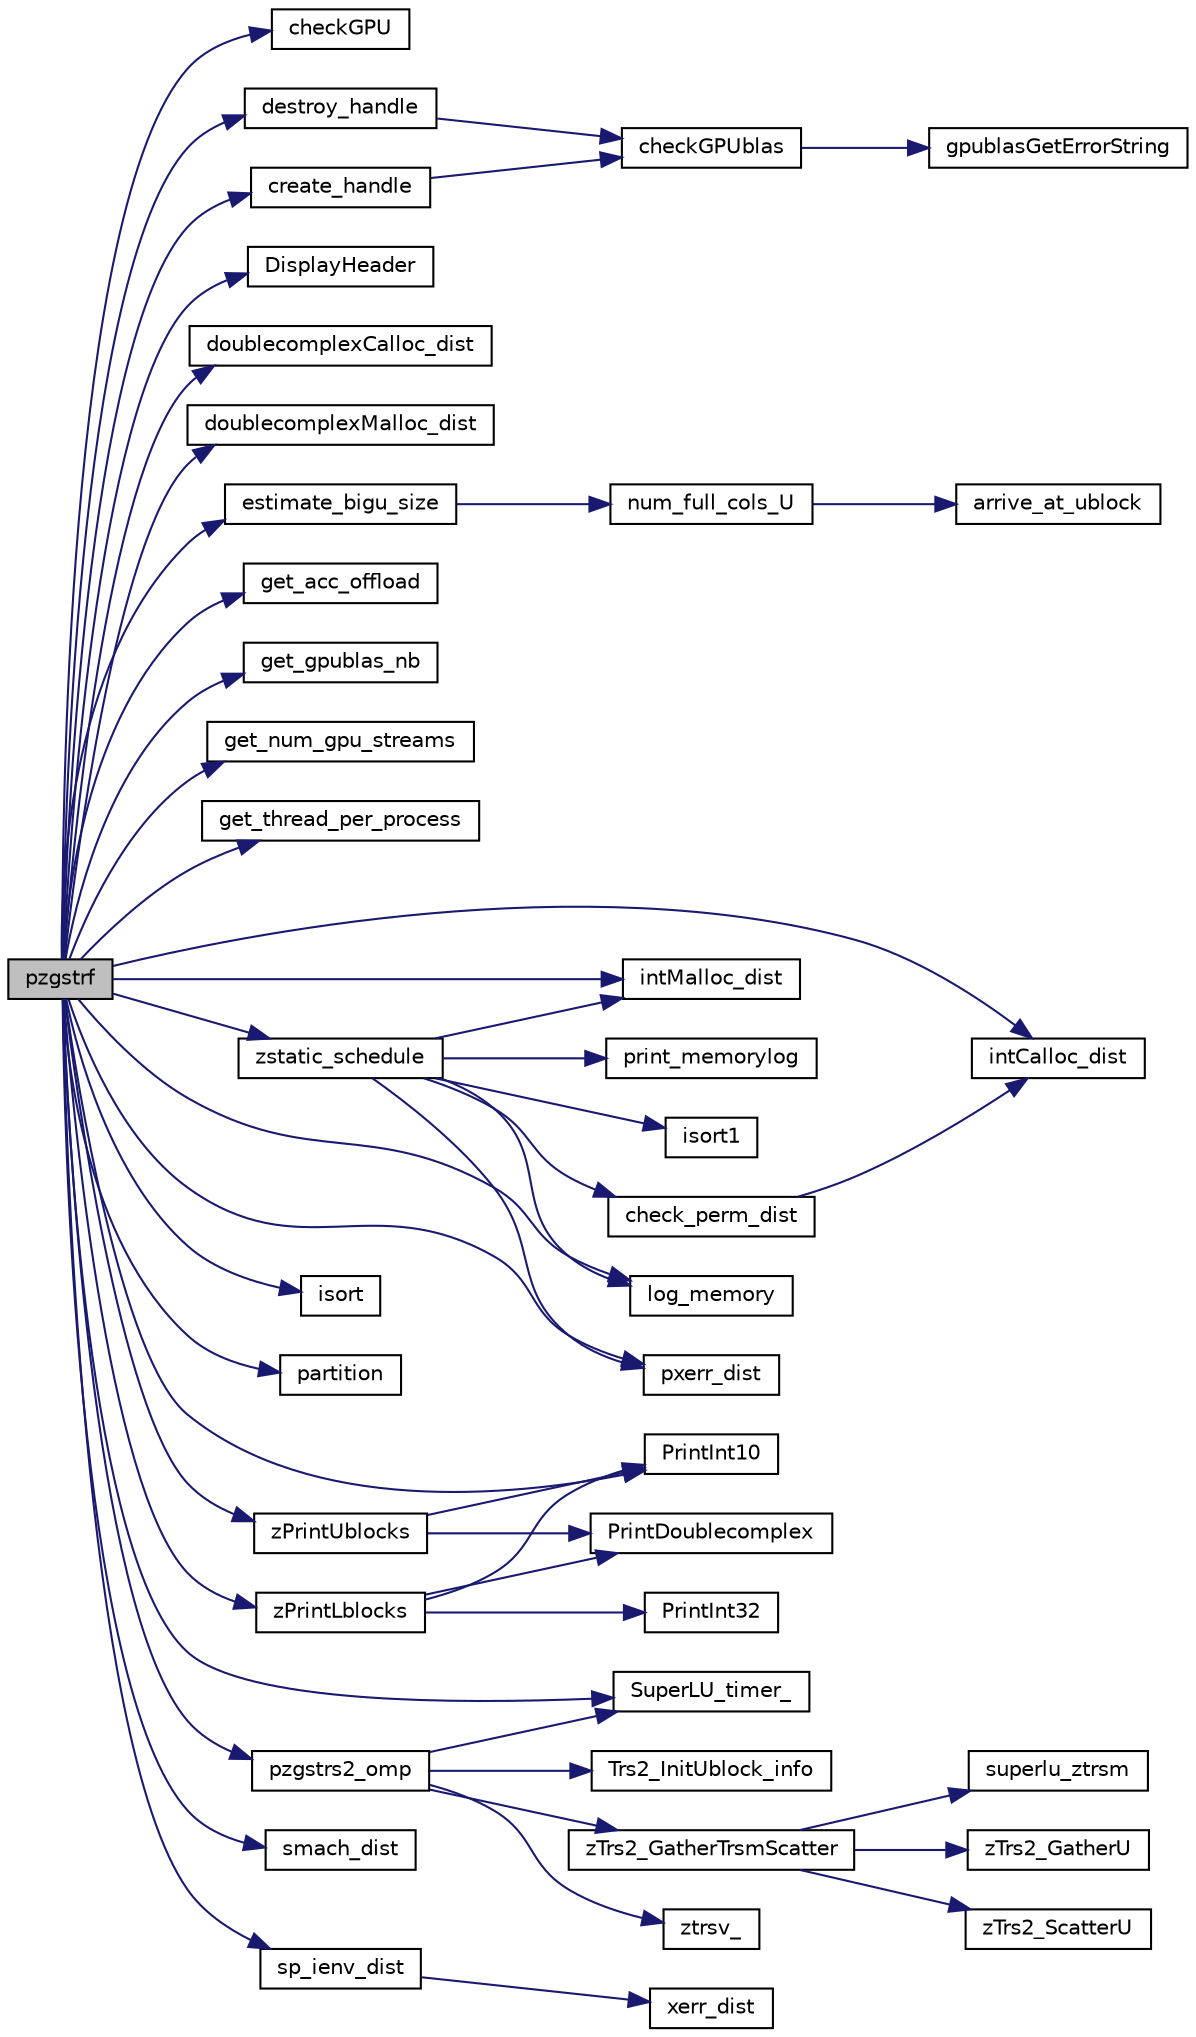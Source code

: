 digraph "pzgstrf"
{
 // LATEX_PDF_SIZE
  edge [fontname="Helvetica",fontsize="10",labelfontname="Helvetica",labelfontsize="10"];
  node [fontname="Helvetica",fontsize="10",shape=record];
  rankdir="LR";
  Node1 [label="pzgstrf",height=0.2,width=0.4,color="black", fillcolor="grey75", style="filled", fontcolor="black",tooltip=" "];
  Node1 -> Node2 [color="midnightblue",fontsize="10",style="solid",fontname="Helvetica"];
  Node2 [label="checkGPU",height=0.2,width=0.4,color="black", fillcolor="white", style="filled",URL="$gpu__api__utils_8c.html#af8ca70316086ecfe46b3dd727da84ec5",tooltip=" "];
  Node1 -> Node3 [color="midnightblue",fontsize="10",style="solid",fontname="Helvetica"];
  Node3 [label="create_handle",height=0.2,width=0.4,color="black", fillcolor="white", style="filled",URL="$gpu__api__utils_8c.html#a83b373602c3ff4623ba976cb53312e6a",tooltip=" "];
  Node3 -> Node4 [color="midnightblue",fontsize="10",style="solid",fontname="Helvetica"];
  Node4 [label="checkGPUblas",height=0.2,width=0.4,color="black", fillcolor="white", style="filled",URL="$gpu__api__utils_8c.html#a152107c32fa786aba1b06bcb7ed7dd2c",tooltip=" "];
  Node4 -> Node5 [color="midnightblue",fontsize="10",style="solid",fontname="Helvetica"];
  Node5 [label="gpublasGetErrorString",height=0.2,width=0.4,color="black", fillcolor="white", style="filled",URL="$gpu__api__utils_8c.html#a4fcdf2aa0f3a9203d6f403cc9bc6fe4c",tooltip=" "];
  Node1 -> Node6 [color="midnightblue",fontsize="10",style="solid",fontname="Helvetica"];
  Node6 [label="destroy_handle",height=0.2,width=0.4,color="black", fillcolor="white", style="filled",URL="$gpu__api__utils_8c.html#a1bbae1a9844a9cf37e1513dd2bc87771",tooltip=" "];
  Node6 -> Node4 [color="midnightblue",fontsize="10",style="solid",fontname="Helvetica"];
  Node1 -> Node7 [color="midnightblue",fontsize="10",style="solid",fontname="Helvetica"];
  Node7 [label="DisplayHeader",height=0.2,width=0.4,color="black", fillcolor="white", style="filled",URL="$gpu__api__utils_8c.html#a6c3c37c60f48772ed93ef51a142f0dc8",tooltip=" "];
  Node1 -> Node8 [color="midnightblue",fontsize="10",style="solid",fontname="Helvetica"];
  Node8 [label="doublecomplexCalloc_dist",height=0.2,width=0.4,color="black", fillcolor="white", style="filled",URL="$superlu__zdefs_8h.html#a73ec16b422f816d2c9a5c2c34fb6a4c1",tooltip=" "];
  Node1 -> Node9 [color="midnightblue",fontsize="10",style="solid",fontname="Helvetica"];
  Node9 [label="doublecomplexMalloc_dist",height=0.2,width=0.4,color="black", fillcolor="white", style="filled",URL="$superlu__zdefs_8h.html#af9c619b6f1f8f20b5bc70551bd10c84a",tooltip=" "];
  Node1 -> Node10 [color="midnightblue",fontsize="10",style="solid",fontname="Helvetica"];
  Node10 [label="estimate_bigu_size",height=0.2,width=0.4,color="black", fillcolor="white", style="filled",URL="$superlu__defs_8h.html#af7e8f819d9bed22cbecb03cf727fb434",tooltip=" "];
  Node10 -> Node11 [color="midnightblue",fontsize="10",style="solid",fontname="Helvetica"];
  Node11 [label="num_full_cols_U",height=0.2,width=0.4,color="black", fillcolor="white", style="filled",URL="$util_8c.html#a2781ec822bb6c342ad99b33b0315c74f",tooltip=" "];
  Node11 -> Node12 [color="midnightblue",fontsize="10",style="solid",fontname="Helvetica"];
  Node12 [label="arrive_at_ublock",height=0.2,width=0.4,color="black", fillcolor="white", style="filled",URL="$util_8c.html#a5501fa6d7f669f203f2cddc5fd0ad72d",tooltip=" "];
  Node1 -> Node13 [color="midnightblue",fontsize="10",style="solid",fontname="Helvetica"];
  Node13 [label="get_acc_offload",height=0.2,width=0.4,color="black", fillcolor="white", style="filled",URL="$sec__structs_8c.html#a814716ba8d91ab086ba980485236c7ac",tooltip=" "];
  Node1 -> Node14 [color="midnightblue",fontsize="10",style="solid",fontname="Helvetica"];
  Node14 [label="get_gpublas_nb",height=0.2,width=0.4,color="black", fillcolor="white", style="filled",URL="$superlu__defs_8h.html#a274f9177c826ef5d29906f5a1e327a62",tooltip=" "];
  Node1 -> Node15 [color="midnightblue",fontsize="10",style="solid",fontname="Helvetica"];
  Node15 [label="get_num_gpu_streams",height=0.2,width=0.4,color="black", fillcolor="white", style="filled",URL="$superlu__defs_8h.html#a8cd3d03b82d669362c74543806f508c1",tooltip=" "];
  Node1 -> Node16 [color="midnightblue",fontsize="10",style="solid",fontname="Helvetica"];
  Node16 [label="get_thread_per_process",height=0.2,width=0.4,color="black", fillcolor="white", style="filled",URL="$superlu__defs_8h.html#adcdf567c06e188716a38fd627e249dfc",tooltip=" "];
  Node1 -> Node17 [color="midnightblue",fontsize="10",style="solid",fontname="Helvetica"];
  Node17 [label="intCalloc_dist",height=0.2,width=0.4,color="black", fillcolor="white", style="filled",URL="$memory_8c.html#a6fd91c6883ea8ea94e0ece298e0e46b6",tooltip=" "];
  Node1 -> Node18 [color="midnightblue",fontsize="10",style="solid",fontname="Helvetica"];
  Node18 [label="intMalloc_dist",height=0.2,width=0.4,color="black", fillcolor="white", style="filled",URL="$memory_8c.html#a2c2df35072e313373438cccdb98b885c",tooltip=" "];
  Node1 -> Node19 [color="midnightblue",fontsize="10",style="solid",fontname="Helvetica"];
  Node19 [label="isort",height=0.2,width=0.4,color="black", fillcolor="white", style="filled",URL="$pzgstrf_8c.html#ae49ca981f76b92c21b95afe1f7545ed7",tooltip=" "];
  Node1 -> Node20 [color="midnightblue",fontsize="10",style="solid",fontname="Helvetica"];
  Node20 [label="log_memory",height=0.2,width=0.4,color="black", fillcolor="white", style="filled",URL="$superlu__defs_8h.html#a44674b14cf5f6df16d0c34c0c77070d0",tooltip=" "];
  Node1 -> Node21 [color="midnightblue",fontsize="10",style="solid",fontname="Helvetica"];
  Node21 [label="partition",height=0.2,width=0.4,color="black", fillcolor="white", style="filled",URL="$superlu__defs_8h.html#a66a832812e4643f2b9fae4ef3975f9eb",tooltip=" "];
  Node1 -> Node22 [color="midnightblue",fontsize="10",style="solid",fontname="Helvetica"];
  Node22 [label="PrintInt10",height=0.2,width=0.4,color="black", fillcolor="white", style="filled",URL="$superlu__defs_8h.html#ab03f0fccabf0c7a84b0e2c99c2988809",tooltip=" "];
  Node1 -> Node23 [color="midnightblue",fontsize="10",style="solid",fontname="Helvetica"];
  Node23 [label="pxerr_dist",height=0.2,width=0.4,color="black", fillcolor="white", style="filled",URL="$pxerr__dist_8c.html#a83457ff10ec305ba2d5c47fcb3db3300",tooltip=" "];
  Node1 -> Node24 [color="midnightblue",fontsize="10",style="solid",fontname="Helvetica"];
  Node24 [label="pzgstrs2_omp",height=0.2,width=0.4,color="black", fillcolor="white", style="filled",URL="$pzgstrf2_8c.html#afd8ed008b7a5a52f78fc056d59bbd53e",tooltip=" "];
  Node24 -> Node25 [color="midnightblue",fontsize="10",style="solid",fontname="Helvetica"];
  Node25 [label="SuperLU_timer_",height=0.2,width=0.4,color="black", fillcolor="white", style="filled",URL="$superlu__timer_8c.html#a0c6777573bbfe81917cd381e0090d355",tooltip=" "];
  Node24 -> Node26 [color="midnightblue",fontsize="10",style="solid",fontname="Helvetica"];
  Node26 [label="Trs2_InitUblock_info",height=0.2,width=0.4,color="black", fillcolor="white", style="filled",URL="$superlu__defs_8h.html#a78ff08b70450cd947d2ddb695a944da1",tooltip=" "];
  Node24 -> Node27 [color="midnightblue",fontsize="10",style="solid",fontname="Helvetica"];
  Node27 [label="zTrs2_GatherTrsmScatter",height=0.2,width=0.4,color="black", fillcolor="white", style="filled",URL="$pzgstrf2_8c.html#a6664689db7092ff5e9313685983cf8b2",tooltip=" "];
  Node27 -> Node28 [color="midnightblue",fontsize="10",style="solid",fontname="Helvetica"];
  Node28 [label="superlu_ztrsm",height=0.2,width=0.4,color="black", fillcolor="white", style="filled",URL="$superlu__zdefs_8h.html#ae4887270571b14380fcc17f072834054",tooltip=" "];
  Node27 -> Node29 [color="midnightblue",fontsize="10",style="solid",fontname="Helvetica"];
  Node29 [label="zTrs2_GatherU",height=0.2,width=0.4,color="black", fillcolor="white", style="filled",URL="$pzgstrf2_8c.html#aae96e797ca1ee570d99b84f68b0290cb",tooltip=" "];
  Node27 -> Node30 [color="midnightblue",fontsize="10",style="solid",fontname="Helvetica"];
  Node30 [label="zTrs2_ScatterU",height=0.2,width=0.4,color="black", fillcolor="white", style="filled",URL="$pzgstrf2_8c.html#a739e42cfa4581d8a4a307a97831873f2",tooltip=" "];
  Node24 -> Node31 [color="midnightblue",fontsize="10",style="solid",fontname="Helvetica"];
  Node31 [label="ztrsv_",height=0.2,width=0.4,color="black", fillcolor="white", style="filled",URL="$superlu__zdefs_8h.html#ae97174a10346e0629387c0f8ce9a9a08",tooltip=" "];
  Node1 -> Node32 [color="midnightblue",fontsize="10",style="solid",fontname="Helvetica"];
  Node32 [label="smach_dist",height=0.2,width=0.4,color="black", fillcolor="white", style="filled",URL="$smach__dist_8c.html#a7fe5e800bc6c97889ed8ecdc073dbaf9",tooltip=" "];
  Node1 -> Node33 [color="midnightblue",fontsize="10",style="solid",fontname="Helvetica"];
  Node33 [label="sp_ienv_dist",height=0.2,width=0.4,color="black", fillcolor="white", style="filled",URL="$SRC_2sp__ienv_8c.html#a004725eb174f73ba121db829451a8e8c",tooltip=" "];
  Node33 -> Node34 [color="midnightblue",fontsize="10",style="solid",fontname="Helvetica"];
  Node34 [label="xerr_dist",height=0.2,width=0.4,color="black", fillcolor="white", style="filled",URL="$superlu__defs_8h.html#a0d728f1da812b1373a0e58ff81f6a711",tooltip=" "];
  Node1 -> Node25 [color="midnightblue",fontsize="10",style="solid",fontname="Helvetica"];
  Node1 -> Node35 [color="midnightblue",fontsize="10",style="solid",fontname="Helvetica"];
  Node35 [label="zPrintLblocks",height=0.2,width=0.4,color="black", fillcolor="white", style="filled",URL="$superlu__zdefs_8h.html#aae401879ad300b31f6fa910e38c56195",tooltip="Print the blocks in the factored matrix L."];
  Node35 -> Node36 [color="midnightblue",fontsize="10",style="solid",fontname="Helvetica"];
  Node36 [label="PrintDoublecomplex",height=0.2,width=0.4,color="black", fillcolor="white", style="filled",URL="$zutil__dist_8c.html#a6088686c8a9cd977cd9e8736ce3139f4",tooltip=" "];
  Node35 -> Node22 [color="midnightblue",fontsize="10",style="solid",fontname="Helvetica"];
  Node35 -> Node37 [color="midnightblue",fontsize="10",style="solid",fontname="Helvetica"];
  Node37 [label="PrintInt32",height=0.2,width=0.4,color="black", fillcolor="white", style="filled",URL="$superlu__defs_8h.html#a84585d254b15455fcc1a025233abc710",tooltip=" "];
  Node1 -> Node38 [color="midnightblue",fontsize="10",style="solid",fontname="Helvetica"];
  Node38 [label="zPrintUblocks",height=0.2,width=0.4,color="black", fillcolor="white", style="filled",URL="$superlu__zdefs_8h.html#ac11e5b196a4854b1867682316966897b",tooltip="Print the blocks in the factored matrix U."];
  Node38 -> Node36 [color="midnightblue",fontsize="10",style="solid",fontname="Helvetica"];
  Node38 -> Node22 [color="midnightblue",fontsize="10",style="solid",fontname="Helvetica"];
  Node1 -> Node39 [color="midnightblue",fontsize="10",style="solid",fontname="Helvetica"];
  Node39 [label="zstatic_schedule",height=0.2,width=0.4,color="black", fillcolor="white", style="filled",URL="$superlu__zdefs_8h.html#a8c3bbcb6ee0d831e7e47c668f0c0fabb",tooltip=" "];
  Node39 -> Node40 [color="midnightblue",fontsize="10",style="solid",fontname="Helvetica"];
  Node40 [label="check_perm_dist",height=0.2,width=0.4,color="black", fillcolor="white", style="filled",URL="$sp__colorder_8c.html#aaea81928040d7bcc51eb0336ac4959bc",tooltip=" "];
  Node40 -> Node17 [color="midnightblue",fontsize="10",style="solid",fontname="Helvetica"];
  Node39 -> Node18 [color="midnightblue",fontsize="10",style="solid",fontname="Helvetica"];
  Node39 -> Node41 [color="midnightblue",fontsize="10",style="solid",fontname="Helvetica"];
  Node41 [label="isort1",height=0.2,width=0.4,color="black", fillcolor="white", style="filled",URL="$zstatic__schedule_8c.html#ac7f0e80229f1c57453046bef1181b852",tooltip=" "];
  Node39 -> Node20 [color="midnightblue",fontsize="10",style="solid",fontname="Helvetica"];
  Node39 -> Node42 [color="midnightblue",fontsize="10",style="solid",fontname="Helvetica"];
  Node42 [label="print_memorylog",height=0.2,width=0.4,color="black", fillcolor="white", style="filled",URL="$superlu__defs_8h.html#a8e82c3bf0b6fcbe137447a515dc34a7a",tooltip=" "];
  Node39 -> Node23 [color="midnightblue",fontsize="10",style="solid",fontname="Helvetica"];
}
